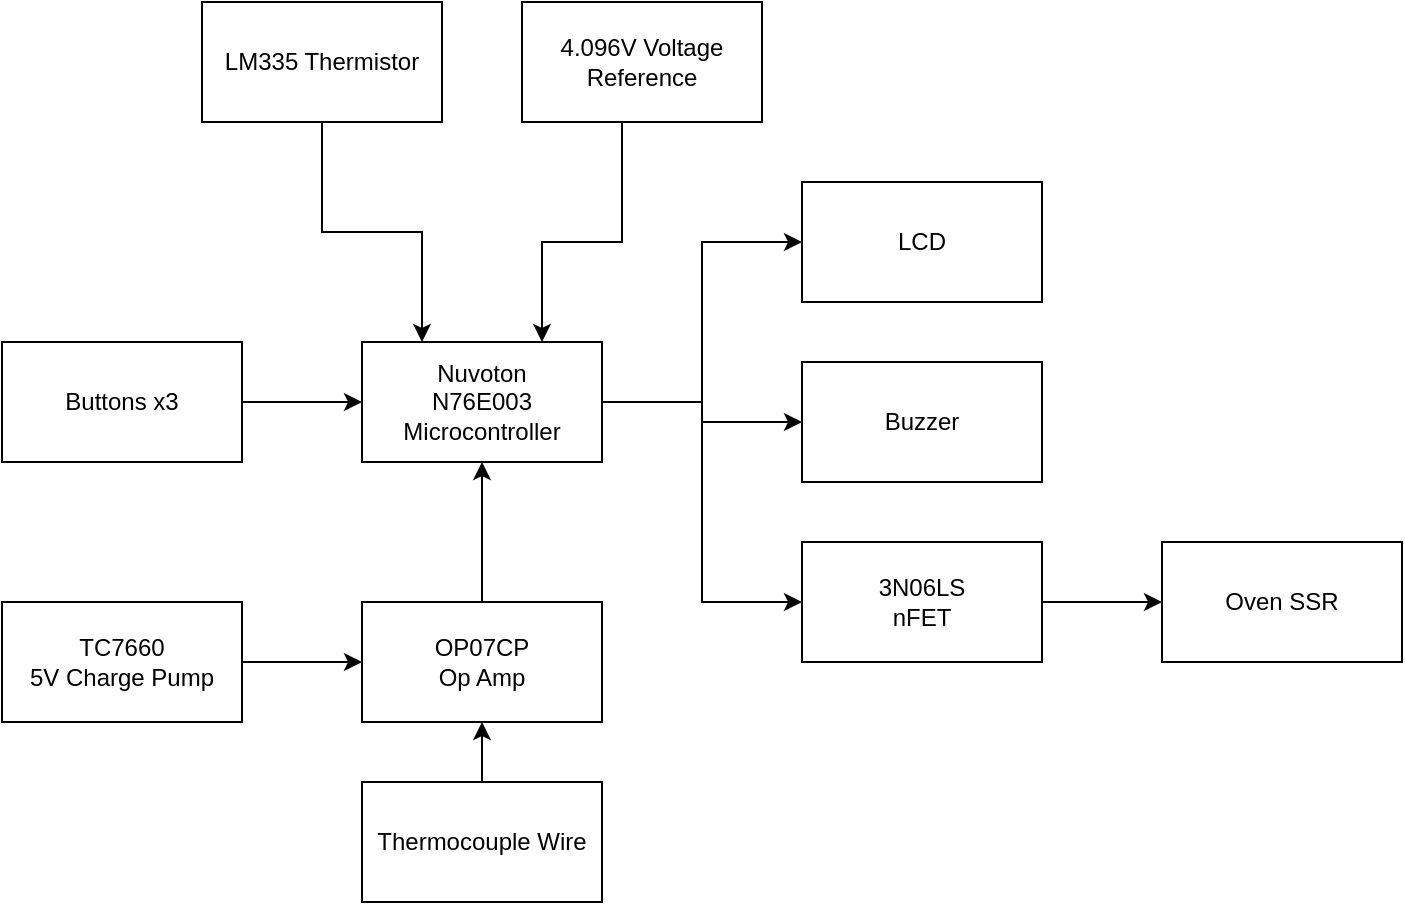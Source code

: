 <mxfile version="24.0.0" type="device">
  <diagram name="Page-1" id="dNQ7TPhp7EJTm5EB-lup">
    <mxGraphModel dx="1434" dy="746" grid="1" gridSize="10" guides="1" tooltips="1" connect="1" arrows="1" fold="1" page="1" pageScale="1" pageWidth="850" pageHeight="1100" math="0" shadow="0">
      <root>
        <mxCell id="0" />
        <mxCell id="1" parent="0" />
        <mxCell id="GShIBYUnyyi9PNnjDBVn-19" style="edgeStyle=orthogonalEdgeStyle;rounded=0;orthogonalLoop=1;jettySize=auto;html=1;entryX=0;entryY=0.5;entryDx=0;entryDy=0;" edge="1" parent="1" source="GShIBYUnyyi9PNnjDBVn-1" target="GShIBYUnyyi9PNnjDBVn-18">
          <mxGeometry relative="1" as="geometry" />
        </mxCell>
        <mxCell id="GShIBYUnyyi9PNnjDBVn-20" style="edgeStyle=orthogonalEdgeStyle;rounded=0;orthogonalLoop=1;jettySize=auto;html=1;entryX=0;entryY=0.5;entryDx=0;entryDy=0;" edge="1" parent="1" source="GShIBYUnyyi9PNnjDBVn-1" target="GShIBYUnyyi9PNnjDBVn-2">
          <mxGeometry relative="1" as="geometry" />
        </mxCell>
        <mxCell id="GShIBYUnyyi9PNnjDBVn-27" style="edgeStyle=orthogonalEdgeStyle;rounded=0;orthogonalLoop=1;jettySize=auto;html=1;exitX=1;exitY=0.5;exitDx=0;exitDy=0;entryX=0;entryY=0.5;entryDx=0;entryDy=0;" edge="1" parent="1" source="GShIBYUnyyi9PNnjDBVn-1" target="GShIBYUnyyi9PNnjDBVn-8">
          <mxGeometry relative="1" as="geometry">
            <Array as="points">
              <mxPoint x="450" y="370" />
              <mxPoint x="450" y="470" />
            </Array>
          </mxGeometry>
        </mxCell>
        <mxCell id="GShIBYUnyyi9PNnjDBVn-1" value="&lt;div&gt;Nuvoton&lt;/div&gt;&lt;div&gt;N76E003&lt;/div&gt;&lt;div&gt;Microcontroller&lt;br&gt;&lt;/div&gt;" style="whiteSpace=wrap;html=1;" vertex="1" parent="1">
          <mxGeometry x="280" y="340" width="120" height="60" as="geometry" />
        </mxCell>
        <mxCell id="GShIBYUnyyi9PNnjDBVn-2" value="Buzzer" style="whiteSpace=wrap;html=1;" vertex="1" parent="1">
          <mxGeometry x="500" y="350" width="120" height="60" as="geometry" />
        </mxCell>
        <mxCell id="GShIBYUnyyi9PNnjDBVn-16" style="edgeStyle=orthogonalEdgeStyle;rounded=0;orthogonalLoop=1;jettySize=auto;html=1;entryX=0;entryY=0.5;entryDx=0;entryDy=0;" edge="1" parent="1" source="GShIBYUnyyi9PNnjDBVn-3" target="GShIBYUnyyi9PNnjDBVn-1">
          <mxGeometry relative="1" as="geometry" />
        </mxCell>
        <mxCell id="GShIBYUnyyi9PNnjDBVn-3" value="Buttons x3" style="whiteSpace=wrap;html=1;" vertex="1" parent="1">
          <mxGeometry x="100" y="340" width="120" height="60" as="geometry" />
        </mxCell>
        <mxCell id="GShIBYUnyyi9PNnjDBVn-17" style="edgeStyle=orthogonalEdgeStyle;rounded=0;orthogonalLoop=1;jettySize=auto;html=1;entryX=0.25;entryY=0;entryDx=0;entryDy=0;" edge="1" parent="1" source="GShIBYUnyyi9PNnjDBVn-4" target="GShIBYUnyyi9PNnjDBVn-1">
          <mxGeometry relative="1" as="geometry" />
        </mxCell>
        <mxCell id="GShIBYUnyyi9PNnjDBVn-4" value="LM335 Thermistor" style="whiteSpace=wrap;html=1;" vertex="1" parent="1">
          <mxGeometry x="200" y="170" width="120" height="60" as="geometry" />
        </mxCell>
        <mxCell id="GShIBYUnyyi9PNnjDBVn-21" style="edgeStyle=orthogonalEdgeStyle;rounded=0;orthogonalLoop=1;jettySize=auto;html=1;entryX=0.75;entryY=0;entryDx=0;entryDy=0;" edge="1" parent="1" source="GShIBYUnyyi9PNnjDBVn-5" target="GShIBYUnyyi9PNnjDBVn-1">
          <mxGeometry relative="1" as="geometry">
            <Array as="points">
              <mxPoint x="410" y="290" />
              <mxPoint x="370" y="290" />
            </Array>
          </mxGeometry>
        </mxCell>
        <mxCell id="GShIBYUnyyi9PNnjDBVn-5" value="4.096V Voltage Reference" style="whiteSpace=wrap;html=1;" vertex="1" parent="1">
          <mxGeometry x="360" y="170" width="120" height="60" as="geometry" />
        </mxCell>
        <mxCell id="GShIBYUnyyi9PNnjDBVn-26" style="edgeStyle=orthogonalEdgeStyle;rounded=0;orthogonalLoop=1;jettySize=auto;html=1;entryX=0;entryY=0.5;entryDx=0;entryDy=0;" edge="1" parent="1" source="GShIBYUnyyi9PNnjDBVn-7" target="GShIBYUnyyi9PNnjDBVn-15">
          <mxGeometry relative="1" as="geometry" />
        </mxCell>
        <mxCell id="GShIBYUnyyi9PNnjDBVn-7" value="&lt;div&gt;TC7660&lt;br&gt;&lt;/div&gt;&lt;div&gt;5V Charge Pump&lt;/div&gt;" style="whiteSpace=wrap;html=1;" vertex="1" parent="1">
          <mxGeometry x="100" y="470" width="120" height="60" as="geometry" />
        </mxCell>
        <mxCell id="GShIBYUnyyi9PNnjDBVn-13" style="edgeStyle=orthogonalEdgeStyle;rounded=0;orthogonalLoop=1;jettySize=auto;html=1;exitX=1;exitY=0.5;exitDx=0;exitDy=0;entryX=0;entryY=0.5;entryDx=0;entryDy=0;" edge="1" parent="1" source="GShIBYUnyyi9PNnjDBVn-8" target="GShIBYUnyyi9PNnjDBVn-11">
          <mxGeometry relative="1" as="geometry" />
        </mxCell>
        <mxCell id="GShIBYUnyyi9PNnjDBVn-8" value="&lt;div&gt;3N06LS&lt;/div&gt;&lt;div&gt;nFET&lt;/div&gt;" style="whiteSpace=wrap;html=1;" vertex="1" parent="1">
          <mxGeometry x="500" y="440" width="120" height="60" as="geometry" />
        </mxCell>
        <mxCell id="GShIBYUnyyi9PNnjDBVn-11" value="Oven SSR" style="whiteSpace=wrap;html=1;" vertex="1" parent="1">
          <mxGeometry x="680" y="440" width="120" height="60" as="geometry" />
        </mxCell>
        <mxCell id="GShIBYUnyyi9PNnjDBVn-25" style="edgeStyle=orthogonalEdgeStyle;rounded=0;orthogonalLoop=1;jettySize=auto;html=1;entryX=0.5;entryY=1;entryDx=0;entryDy=0;" edge="1" parent="1" source="GShIBYUnyyi9PNnjDBVn-15" target="GShIBYUnyyi9PNnjDBVn-1">
          <mxGeometry relative="1" as="geometry" />
        </mxCell>
        <mxCell id="GShIBYUnyyi9PNnjDBVn-15" value="&lt;div&gt;OP07CP&lt;/div&gt;&lt;div&gt;Op Amp&lt;br&gt;&lt;/div&gt;" style="whiteSpace=wrap;html=1;" vertex="1" parent="1">
          <mxGeometry x="280" y="470" width="120" height="60" as="geometry" />
        </mxCell>
        <mxCell id="GShIBYUnyyi9PNnjDBVn-18" value="LCD" style="whiteSpace=wrap;html=1;" vertex="1" parent="1">
          <mxGeometry x="500" y="260" width="120" height="60" as="geometry" />
        </mxCell>
        <mxCell id="GShIBYUnyyi9PNnjDBVn-23" style="edgeStyle=orthogonalEdgeStyle;rounded=0;orthogonalLoop=1;jettySize=auto;html=1;entryX=0.5;entryY=1;entryDx=0;entryDy=0;" edge="1" parent="1" source="GShIBYUnyyi9PNnjDBVn-22" target="GShIBYUnyyi9PNnjDBVn-15">
          <mxGeometry relative="1" as="geometry" />
        </mxCell>
        <mxCell id="GShIBYUnyyi9PNnjDBVn-22" value="Thermocouple Wire" style="whiteSpace=wrap;html=1;" vertex="1" parent="1">
          <mxGeometry x="280" y="560" width="120" height="60" as="geometry" />
        </mxCell>
      </root>
    </mxGraphModel>
  </diagram>
</mxfile>
